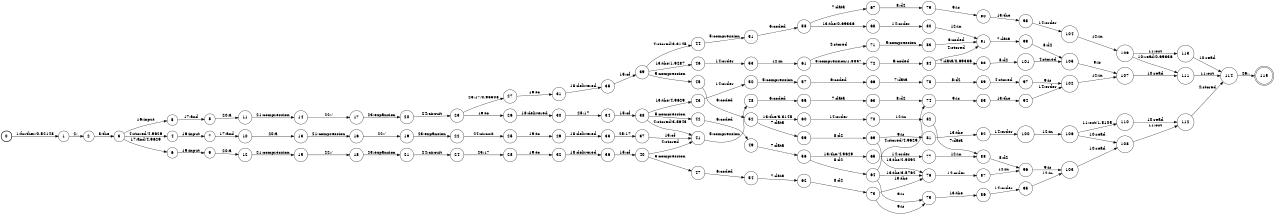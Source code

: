 digraph FST {
rankdir = LR;
size = "8.5,11";
label = "";
center = 1;
orientation = Portrait;
ranksep = "0.4";
nodesep = "0.25";
0 [label = "0", shape = circle, style = bold, fontsize = 14]
	0 -> 1 [label = "1:further/0.52148", fontsize = 14];
1 [label = "1", shape = circle, style = solid, fontsize = 14]
	1 -> 2 [label = "2:,", fontsize = 14];
2 [label = "2", shape = circle, style = solid, fontsize = 14]
	2 -> 3 [label = "3:the", fontsize = 14];
3 [label = "3", shape = circle, style = solid, fontsize = 14]
	3 -> 4 [label = "4:stored/4.9629", fontsize = 14];
	3 -> 5 [label = "16:input", fontsize = 14];
	3 -> 6 [label = "17:and/4.9629", fontsize = 14];
4 [label = "4", shape = circle, style = solid, fontsize = 14]
	4 -> 7 [label = "16:input", fontsize = 14];
5 [label = "5", shape = circle, style = solid, fontsize = 14]
	5 -> 8 [label = "17:and", fontsize = 14];
6 [label = "6", shape = circle, style = solid, fontsize = 14]
	6 -> 9 [label = "16:input", fontsize = 14];
7 [label = "7", shape = circle, style = solid, fontsize = 14]
	7 -> 10 [label = "17:and", fontsize = 14];
8 [label = "8", shape = circle, style = solid, fontsize = 14]
	8 -> 11 [label = "20:a", fontsize = 14];
9 [label = "9", shape = circle, style = solid, fontsize = 14]
	9 -> 12 [label = "20:a", fontsize = 14];
10 [label = "10", shape = circle, style = solid, fontsize = 14]
	10 -> 13 [label = "20:a", fontsize = 14];
11 [label = "11", shape = circle, style = solid, fontsize = 14]
	11 -> 14 [label = "21:compression", fontsize = 14];
12 [label = "12", shape = circle, style = solid, fontsize = 14]
	12 -> 15 [label = "21:compression", fontsize = 14];
13 [label = "13", shape = circle, style = solid, fontsize = 14]
	13 -> 16 [label = "21:compression", fontsize = 14];
14 [label = "14", shape = circle, style = solid, fontsize = 14]
	14 -> 17 [label = "22:/", fontsize = 14];
15 [label = "15", shape = circle, style = solid, fontsize = 14]
	15 -> 18 [label = "22:/", fontsize = 14];
16 [label = "16", shape = circle, style = solid, fontsize = 14]
	16 -> 19 [label = "22:/", fontsize = 14];
17 [label = "17", shape = circle, style = solid, fontsize = 14]
	17 -> 20 [label = "23:expansion", fontsize = 14];
18 [label = "18", shape = circle, style = solid, fontsize = 14]
	18 -> 21 [label = "23:expansion", fontsize = 14];
19 [label = "19", shape = circle, style = solid, fontsize = 14]
	19 -> 22 [label = "23:expansion", fontsize = 14];
20 [label = "20", shape = circle, style = solid, fontsize = 14]
	20 -> 23 [label = "24:circuit", fontsize = 14];
21 [label = "21", shape = circle, style = solid, fontsize = 14]
	21 -> 24 [label = "24:circuit", fontsize = 14];
22 [label = "22", shape = circle, style = solid, fontsize = 14]
	22 -> 25 [label = "24:circuit", fontsize = 14];
23 [label = "23", shape = circle, style = solid, fontsize = 14]
	23 -> 26 [label = "19:to", fontsize = 14];
	23 -> 27 [label = "25:17/0.95508", fontsize = 14];
24 [label = "24", shape = circle, style = solid, fontsize = 14]
	24 -> 28 [label = "25:17", fontsize = 14];
25 [label = "25", shape = circle, style = solid, fontsize = 14]
	25 -> 29 [label = "19:to", fontsize = 14];
26 [label = "26", shape = circle, style = solid, fontsize = 14]
	26 -> 30 [label = "18:delivered", fontsize = 14];
27 [label = "27", shape = circle, style = solid, fontsize = 14]
	27 -> 31 [label = "19:to", fontsize = 14];
28 [label = "28", shape = circle, style = solid, fontsize = 14]
	28 -> 32 [label = "19:to", fontsize = 14];
29 [label = "29", shape = circle, style = solid, fontsize = 14]
	29 -> 33 [label = "18:delivered", fontsize = 14];
30 [label = "30", shape = circle, style = solid, fontsize = 14]
	30 -> 34 [label = "25:17", fontsize = 14];
31 [label = "31", shape = circle, style = solid, fontsize = 14]
	31 -> 35 [label = "18:delivered", fontsize = 14];
32 [label = "32", shape = circle, style = solid, fontsize = 14]
	32 -> 36 [label = "18:delivered", fontsize = 14];
33 [label = "33", shape = circle, style = solid, fontsize = 14]
	33 -> 37 [label = "25:17", fontsize = 14];
34 [label = "34", shape = circle, style = solid, fontsize = 14]
	34 -> 38 [label = "15:of", fontsize = 14];
35 [label = "35", shape = circle, style = solid, fontsize = 14]
	35 -> 39 [label = "15:of", fontsize = 14];
36 [label = "36", shape = circle, style = solid, fontsize = 14]
	36 -> 40 [label = "15:of", fontsize = 14];
37 [label = "37", shape = circle, style = solid, fontsize = 14]
	37 -> 41 [label = "15:of", fontsize = 14];
38 [label = "38", shape = circle, style = solid, fontsize = 14]
	38 -> 43 [label = "13:the/4.9629", fontsize = 14];
	38 -> 41 [label = "4:stored/3.8643", fontsize = 14];
	38 -> 42 [label = "5:compression", fontsize = 14];
39 [label = "39", shape = circle, style = solid, fontsize = 14]
	39 -> 46 [label = "13:the/1.9287", fontsize = 14];
	39 -> 44 [label = "4:stored/3.3145", fontsize = 14];
	39 -> 45 [label = "5:compression", fontsize = 14];
40 [label = "40", shape = circle, style = solid, fontsize = 14]
	40 -> 41 [label = "4:stored", fontsize = 14];
	40 -> 47 [label = "5:compression", fontsize = 14];
41 [label = "41", shape = circle, style = solid, fontsize = 14]
	41 -> 48 [label = "5:compression", fontsize = 14];
42 [label = "42", shape = circle, style = solid, fontsize = 14]
	42 -> 49 [label = "6:coded", fontsize = 14];
43 [label = "43", shape = circle, style = solid, fontsize = 14]
	43 -> 50 [label = "14:order", fontsize = 14];
44 [label = "44", shape = circle, style = solid, fontsize = 14]
	44 -> 51 [label = "5:compression", fontsize = 14];
45 [label = "45", shape = circle, style = solid, fontsize = 14]
	45 -> 52 [label = "6:coded", fontsize = 14];
46 [label = "46", shape = circle, style = solid, fontsize = 14]
	46 -> 53 [label = "14:order", fontsize = 14];
47 [label = "47", shape = circle, style = solid, fontsize = 14]
	47 -> 54 [label = "6:coded", fontsize = 14];
48 [label = "48", shape = circle, style = solid, fontsize = 14]
	48 -> 55 [label = "6:coded", fontsize = 14];
49 [label = "49", shape = circle, style = solid, fontsize = 14]
	49 -> 56 [label = "7:data", fontsize = 14];
50 [label = "50", shape = circle, style = solid, fontsize = 14]
	50 -> 57 [label = "5:compression", fontsize = 14];
51 [label = "51", shape = circle, style = solid, fontsize = 14]
	51 -> 58 [label = "6:coded", fontsize = 14];
52 [label = "52", shape = circle, style = solid, fontsize = 14]
	52 -> 60 [label = "13:the/3.3145", fontsize = 14];
	52 -> 59 [label = "7:data", fontsize = 14];
53 [label = "53", shape = circle, style = solid, fontsize = 14]
	53 -> 61 [label = "12:in", fontsize = 14];
54 [label = "54", shape = circle, style = solid, fontsize = 14]
	54 -> 62 [label = "7:data", fontsize = 14];
55 [label = "55", shape = circle, style = solid, fontsize = 14]
	55 -> 63 [label = "7:data", fontsize = 14];
56 [label = "56", shape = circle, style = solid, fontsize = 14]
	56 -> 65 [label = "13:the/4.9629", fontsize = 14];
	56 -> 64 [label = "8:d2", fontsize = 14];
57 [label = "57", shape = circle, style = solid, fontsize = 14]
	57 -> 66 [label = "6:coded", fontsize = 14];
58 [label = "58", shape = circle, style = solid, fontsize = 14]
	58 -> 68 [label = "13:the/0.69336", fontsize = 14];
	58 -> 67 [label = "7:data", fontsize = 14];
59 [label = "59", shape = circle, style = solid, fontsize = 14]
	59 -> 69 [label = "8:d2", fontsize = 14];
60 [label = "60", shape = circle, style = solid, fontsize = 14]
	60 -> 70 [label = "14:order", fontsize = 14];
61 [label = "61", shape = circle, style = solid, fontsize = 14]
	61 -> 71 [label = "4:stored", fontsize = 14];
	61 -> 72 [label = "5:compression/1.3857", fontsize = 14];
62 [label = "62", shape = circle, style = solid, fontsize = 14]
	62 -> 73 [label = "8:d2", fontsize = 14];
63 [label = "63", shape = circle, style = solid, fontsize = 14]
	63 -> 74 [label = "8:d2", fontsize = 14];
64 [label = "64", shape = circle, style = solid, fontsize = 14]
	64 -> 76 [label = "13:the/3.5762", fontsize = 14];
	64 -> 74 [label = "4:stored/4.9629", fontsize = 14];
	64 -> 75 [label = "9:is", fontsize = 14];
65 [label = "65", shape = circle, style = solid, fontsize = 14]
	65 -> 77 [label = "14:order", fontsize = 14];
66 [label = "66", shape = circle, style = solid, fontsize = 14]
	66 -> 78 [label = "7:data", fontsize = 14];
67 [label = "67", shape = circle, style = solid, fontsize = 14]
	67 -> 79 [label = "8:d2", fontsize = 14];
68 [label = "68", shape = circle, style = solid, fontsize = 14]
	68 -> 80 [label = "14:order", fontsize = 14];
69 [label = "69", shape = circle, style = solid, fontsize = 14]
	69 -> 76 [label = "13:the/2.9092", fontsize = 14];
	69 -> 81 [label = "9:is", fontsize = 14];
70 [label = "70", shape = circle, style = solid, fontsize = 14]
	70 -> 82 [label = "12:in", fontsize = 14];
71 [label = "71", shape = circle, style = solid, fontsize = 14]
	71 -> 83 [label = "5:compression", fontsize = 14];
72 [label = "72", shape = circle, style = solid, fontsize = 14]
	72 -> 84 [label = "6:coded", fontsize = 14];
73 [label = "73", shape = circle, style = solid, fontsize = 14]
	73 -> 76 [label = "13:the", fontsize = 14];
	73 -> 75 [label = "9:is", fontsize = 14];
74 [label = "74", shape = circle, style = solid, fontsize = 14]
	74 -> 85 [label = "9:is", fontsize = 14];
75 [label = "75", shape = circle, style = solid, fontsize = 14]
	75 -> 86 [label = "13:the", fontsize = 14];
76 [label = "76", shape = circle, style = solid, fontsize = 14]
	76 -> 87 [label = "14:order", fontsize = 14];
77 [label = "77", shape = circle, style = solid, fontsize = 14]
	77 -> 88 [label = "12:in", fontsize = 14];
78 [label = "78", shape = circle, style = solid, fontsize = 14]
	78 -> 89 [label = "8:d2", fontsize = 14];
79 [label = "79", shape = circle, style = solid, fontsize = 14]
	79 -> 90 [label = "9:is", fontsize = 14];
80 [label = "80", shape = circle, style = solid, fontsize = 14]
	80 -> 91 [label = "12:in", fontsize = 14];
81 [label = "81", shape = circle, style = solid, fontsize = 14]
	81 -> 92 [label = "13:the", fontsize = 14];
82 [label = "82", shape = circle, style = solid, fontsize = 14]
	82 -> 88 [label = "7:data", fontsize = 14];
83 [label = "83", shape = circle, style = solid, fontsize = 14]
	83 -> 91 [label = "6:coded", fontsize = 14];
84 [label = "84", shape = circle, style = solid, fontsize = 14]
	84 -> 91 [label = "4:stored", fontsize = 14];
	84 -> 93 [label = "7:data/0.69336", fontsize = 14];
85 [label = "85", shape = circle, style = solid, fontsize = 14]
	85 -> 94 [label = "13:the", fontsize = 14];
86 [label = "86", shape = circle, style = solid, fontsize = 14]
	86 -> 95 [label = "14:order", fontsize = 14];
87 [label = "87", shape = circle, style = solid, fontsize = 14]
	87 -> 96 [label = "12:in", fontsize = 14];
88 [label = "88", shape = circle, style = solid, fontsize = 14]
	88 -> 96 [label = "8:d2", fontsize = 14];
89 [label = "89", shape = circle, style = solid, fontsize = 14]
	89 -> 97 [label = "4:stored", fontsize = 14];
90 [label = "90", shape = circle, style = solid, fontsize = 14]
	90 -> 98 [label = "13:the", fontsize = 14];
91 [label = "91", shape = circle, style = solid, fontsize = 14]
	91 -> 99 [label = "7:data", fontsize = 14];
92 [label = "92", shape = circle, style = solid, fontsize = 14]
	92 -> 100 [label = "14:order", fontsize = 14];
93 [label = "93", shape = circle, style = solid, fontsize = 14]
	93 -> 101 [label = "8:d2", fontsize = 14];
94 [label = "94", shape = circle, style = solid, fontsize = 14]
	94 -> 102 [label = "14:order", fontsize = 14];
95 [label = "95", shape = circle, style = solid, fontsize = 14]
	95 -> 103 [label = "12:in", fontsize = 14];
96 [label = "96", shape = circle, style = solid, fontsize = 14]
	96 -> 103 [label = "9:is", fontsize = 14];
97 [label = "97", shape = circle, style = solid, fontsize = 14]
	97 -> 102 [label = "9:is", fontsize = 14];
98 [label = "98", shape = circle, style = solid, fontsize = 14]
	98 -> 104 [label = "14:order", fontsize = 14];
99 [label = "99", shape = circle, style = solid, fontsize = 14]
	99 -> 105 [label = "8:d2", fontsize = 14];
100 [label = "100", shape = circle, style = solid, fontsize = 14]
	100 -> 106 [label = "12:in", fontsize = 14];
101 [label = "101", shape = circle, style = solid, fontsize = 14]
	101 -> 105 [label = "4:stored", fontsize = 14];
102 [label = "102", shape = circle, style = solid, fontsize = 14]
	102 -> 107 [label = "12:in", fontsize = 14];
103 [label = "103", shape = circle, style = solid, fontsize = 14]
	103 -> 108 [label = "10:read", fontsize = 14];
104 [label = "104", shape = circle, style = solid, fontsize = 14]
	104 -> 109 [label = "12:in", fontsize = 14];
105 [label = "105", shape = circle, style = solid, fontsize = 14]
	105 -> 107 [label = "9:is", fontsize = 14];
106 [label = "106", shape = circle, style = solid, fontsize = 14]
	106 -> 108 [label = "10:read", fontsize = 14];
	106 -> 110 [label = "11:out/1.8105", fontsize = 14];
107 [label = "107", shape = circle, style = solid, fontsize = 14]
	107 -> 111 [label = "10:read", fontsize = 14];
108 [label = "108", shape = circle, style = solid, fontsize = 14]
	108 -> 112 [label = "11:out", fontsize = 14];
109 [label = "109", shape = circle, style = solid, fontsize = 14]
	109 -> 111 [label = "10:read/0.69336", fontsize = 14];
	109 -> 113 [label = "11:out", fontsize = 14];
110 [label = "110", shape = circle, style = solid, fontsize = 14]
	110 -> 112 [label = "10:read", fontsize = 14];
111 [label = "111", shape = circle, style = solid, fontsize = 14]
	111 -> 114 [label = "11:out", fontsize = 14];
112 [label = "112", shape = circle, style = solid, fontsize = 14]
	112 -> 114 [label = "4:stored", fontsize = 14];
113 [label = "113", shape = circle, style = solid, fontsize = 14]
	113 -> 114 [label = "10:read", fontsize = 14];
114 [label = "114", shape = circle, style = solid, fontsize = 14]
	114 -> 115 [label = "26:.", fontsize = 14];
115 [label = "115", shape = doublecircle, style = solid, fontsize = 14]
}
